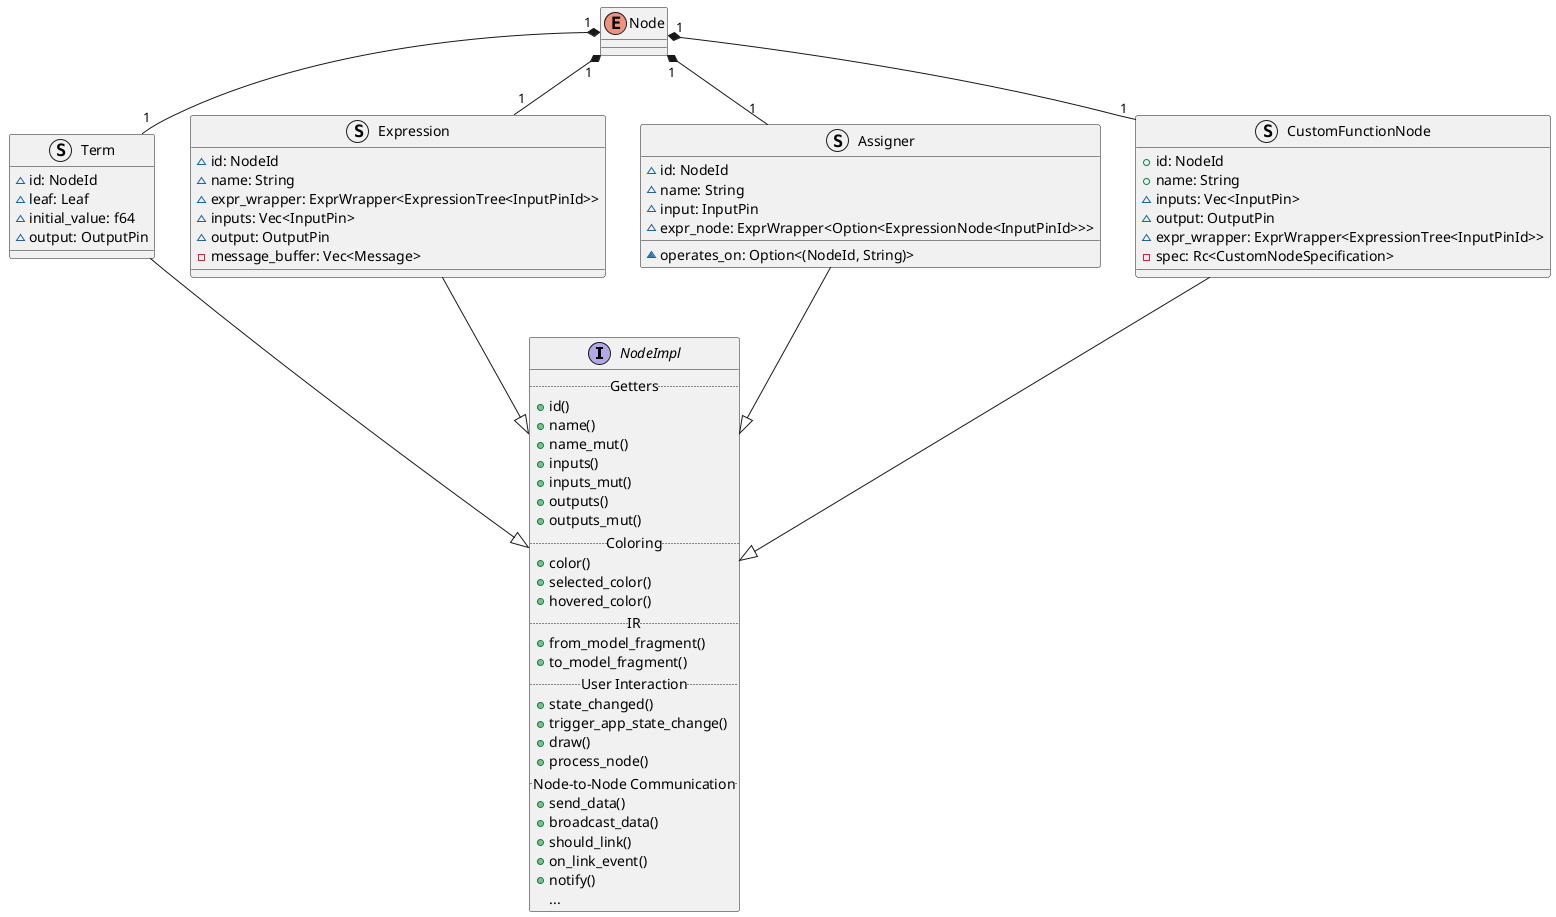 @startuml nodes

interface NodeImpl {
 .. Getters ..
 + id()
 + name()
 + name_mut()
 + inputs()
 + inputs_mut()
 + outputs()
 + outputs_mut()
 .. Coloring ..
 + color()
 + selected_color()
 + hovered_color()
 .. IR ..
 + from_model_fragment()
 + to_model_fragment()
 .. User Interaction ..
 + state_changed()
 + trigger_app_state_change()
 + draw()
 + process_node()
 .. Node-to-Node Communication ..
 + send_data()
 + broadcast_data()
 + should_link()
 + on_link_event()
 + notify()
 ...
}

struct Term {
 ~ id: NodeId
 ~ leaf: Leaf
 ~ initial_value: f64
 ~ output: OutputPin
}

struct Expression {
 ~ id: NodeId
 ~ name: String
 ~ expr_wrapper: ExprWrapper<ExpressionTree<InputPinId>>
 ~ inputs: Vec<InputPin>
 ~ output: OutputPin
 - message_buffer: Vec<Message>
}

struct Assigner {
 ~ id: NodeId
 ~ name: String
 ~ input: InputPin
 ~ expr_node: ExprWrapper<Option<ExpressionNode<InputPinId>>>
 ~ operates_on: Option<(NodeId, String)>
}

struct CustomFunctionNode {
    + id: NodeId
    + name: String
    ~ inputs: Vec<InputPin>
    ~ output: OutputPin
    ~ expr_wrapper: ExprWrapper<ExpressionTree<InputPinId>>
    - spec: Rc<CustomNodeSpecification>
}

enum Node

Term --|> NodeImpl
Expression --|> NodeImpl
Assigner --|> NodeImpl
CustomFunctionNode --|> NodeImpl

Node "1" *-- "1" Term
Node "1" *-- "1" Expression
Node "1" *-- "1" Assigner
Node "1" *-- "1" CustomFunctionNode

@enduml